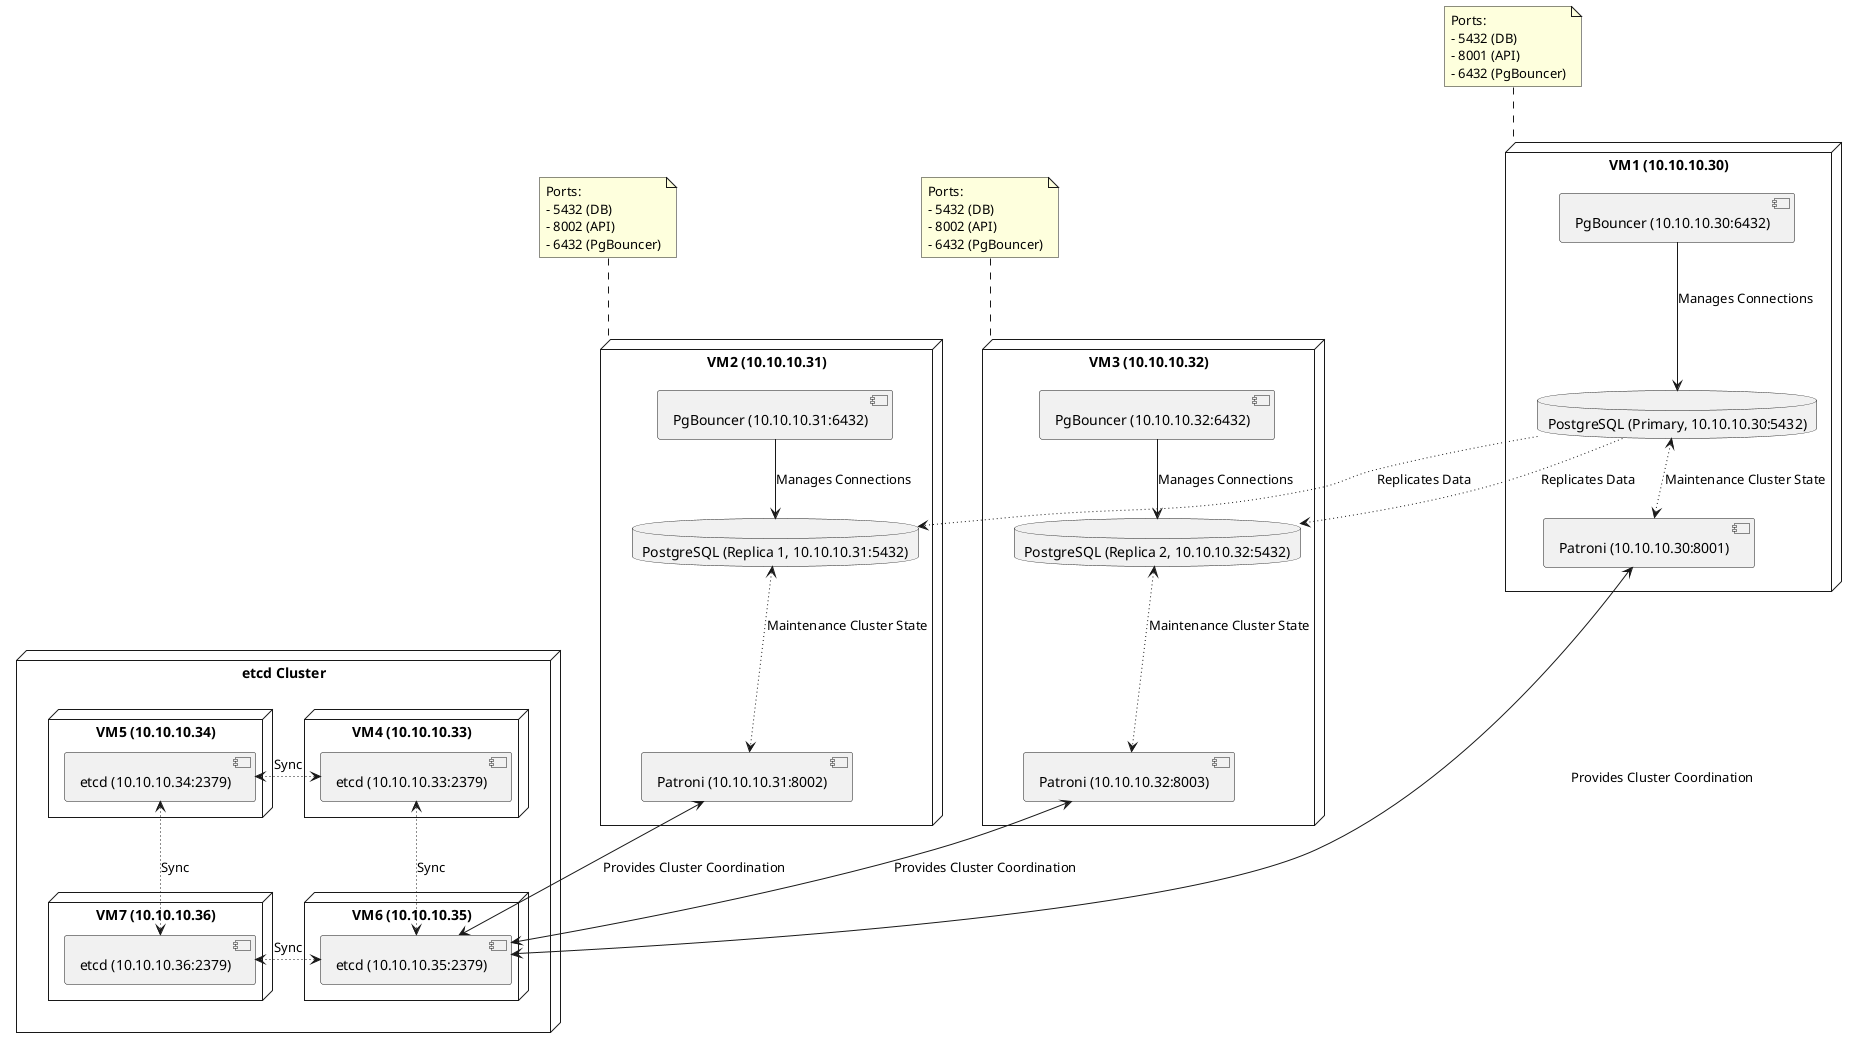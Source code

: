 @startuml
top to bottom direction

skinparam rectrangle {
    linetype ortho
    ArrowThickness 2
    defaultTextAlignment center
    BackgroundColor #F9F9F9
    BorderColor Black
    RoundCorner 10
}

node "VM1 (10.10.10.30)" as VM1 {
    database "PostgreSQL (Primary, 10.10.10.30:5432)" as PostgreSQLPrimary
    component "Patroni (10.10.10.30:8001)" as PatroniPrimary
    component "PgBouncer (10.10.10.30:6432)" as PgBouncerPrimary
}
note top of VM1
  Ports:
  - 5432 (DB)
  - 8001 (API)
  - 6432 (PgBouncer)
end note

together {
    node "VM2 (10.10.10.31)" as VM2 {
        database "PostgreSQL (Replica 1, 10.10.10.31:5432)" as PostgreSQLReplica1
        component "Patroni (10.10.10.31:8002)" as PatroniReplica1
        component "PgBouncer (10.10.10.31:6432)" as PgBouncerReplica1
    }

    node "VM3 (10.10.10.32)" as VM3 {
        database "PostgreSQL (Replica 2, 10.10.10.32:5432)" as PostgreSQLReplica2
        component "Patroni (10.10.10.32:8003)" as PatroniReplica2
        component "PgBouncer (10.10.10.32:6432)" as PgBouncerReplica2
    }
}
note top of VM2
  Ports:
  - 5432 (DB)
  - 8002 (API)
  - 6432 (PgBouncer)
end note

note top of VM3
  Ports:
  - 5432 (DB)
  - 8002 (API)
  - 6432 (PgBouncer)
end note

node "etcd Cluster" as Etcd {
    together {
        node "VM4 (10.10.10.33)" {
            component "etcd (10.10.10.33:2379)" as Etcd1
        }
        node "VM5 (10.10.10.34)" {
            component "etcd (10.10.10.34:2379)" as Etcd2
        }
        node "VM6 (10.10.10.35)" {
            component "etcd (10.10.10.35:2379)" as Etcd3
        }
        node "VM7 (10.10.10.36)" {
            component "etcd (10.10.10.36:2379)" as Etcd4
        }
    }
}

PgBouncerPrimary --> PostgreSQLPrimary : Manages Connections
PgBouncerReplica1 --> PostgreSQLReplica1 : Manages Connections
PgBouncerReplica2 --> PostgreSQLReplica2 : Manages Connections

PostgreSQLPrimary ~~> PostgreSQLReplica1 : Replicates Data
PostgreSQLPrimary ~~> PostgreSQLReplica2 : Replicates Data

PostgreSQLPrimary <~~> PatroniPrimary : Maintenance Cluster State
PostgreSQLReplica1 <~~> PatroniReplica1 : Maintenance Cluster State
PostgreSQLReplica2 <~~> PatroniReplica2 : Maintenance Cluster State

PatroniPrimary <-down-> Etcd3 : Provides Cluster Coordination
PatroniReplica1 <-down-> Etcd3 : Provides Cluster Coordination
PatroniReplica2 <-down-> Etcd3 : Provides Cluster Coordination

Etcd1 <~left~> Etcd2 : Sync
Etcd3 <~right~> Etcd4 : Sync
Etcd2 <~down~> Etcd4 : Sync
Etcd1 <~down~> Etcd3 : Sync

@enduml
